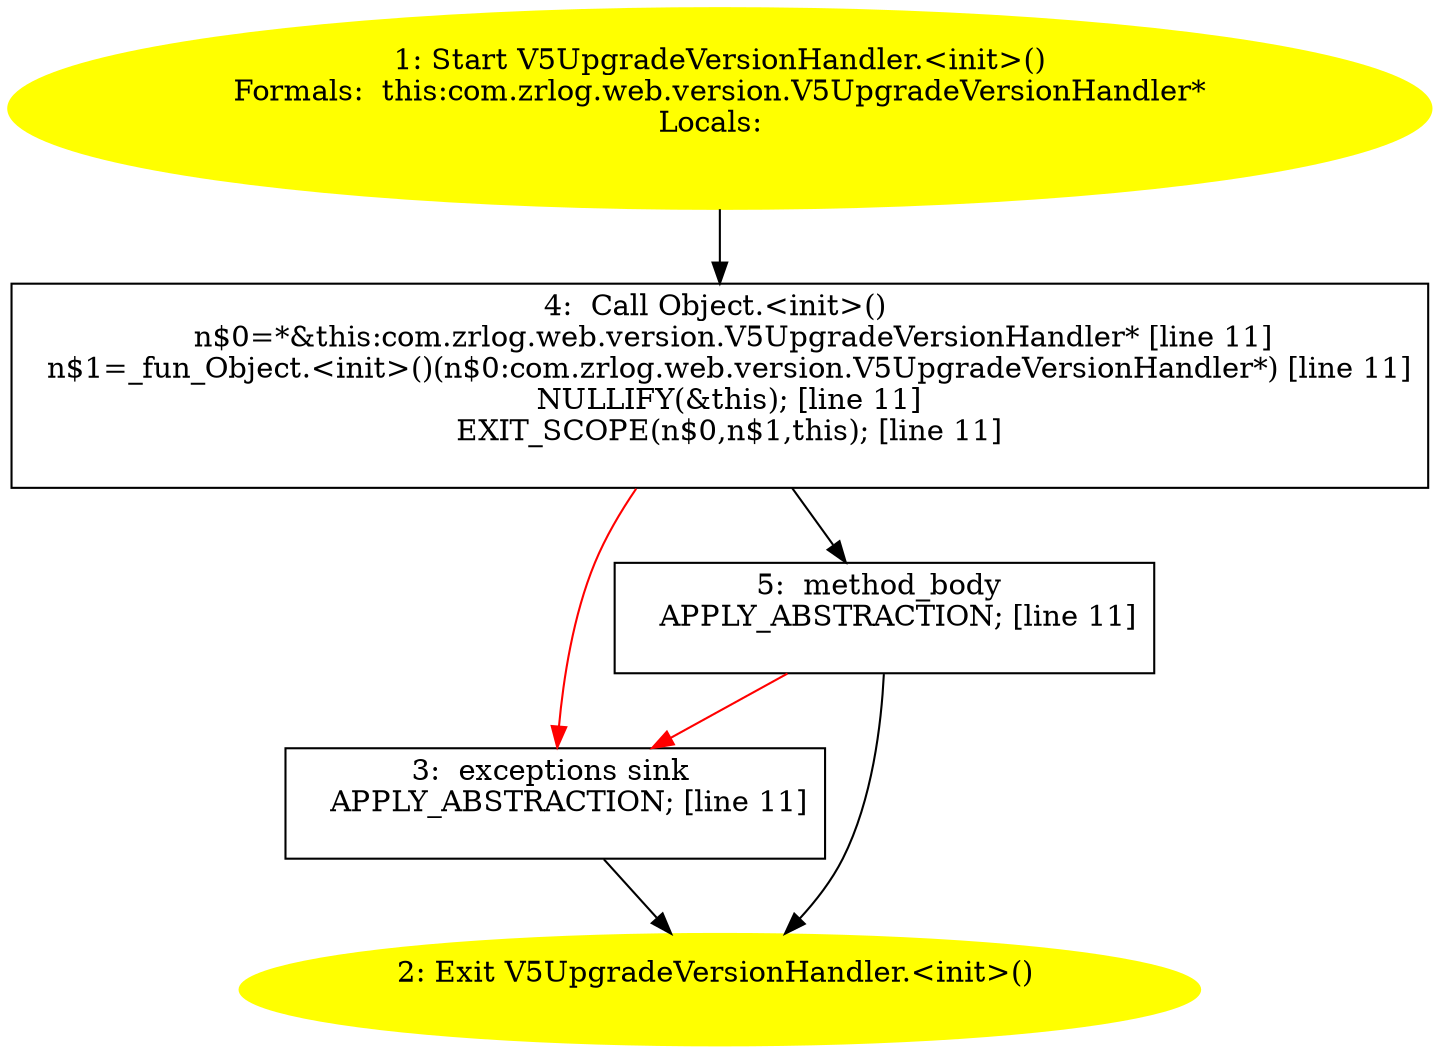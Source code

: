 /* @generated */
digraph cfg {
"com.zrlog.web.version.V5UpgradeVersionHandler.<init>().fc259de302f79fc3d70cd2d26e0308e9_1" [label="1: Start V5UpgradeVersionHandler.<init>()\nFormals:  this:com.zrlog.web.version.V5UpgradeVersionHandler*\nLocals:  \n  " color=yellow style=filled]
	

	 "com.zrlog.web.version.V5UpgradeVersionHandler.<init>().fc259de302f79fc3d70cd2d26e0308e9_1" -> "com.zrlog.web.version.V5UpgradeVersionHandler.<init>().fc259de302f79fc3d70cd2d26e0308e9_4" ;
"com.zrlog.web.version.V5UpgradeVersionHandler.<init>().fc259de302f79fc3d70cd2d26e0308e9_2" [label="2: Exit V5UpgradeVersionHandler.<init>() \n  " color=yellow style=filled]
	

"com.zrlog.web.version.V5UpgradeVersionHandler.<init>().fc259de302f79fc3d70cd2d26e0308e9_3" [label="3:  exceptions sink \n   APPLY_ABSTRACTION; [line 11]\n " shape="box"]
	

	 "com.zrlog.web.version.V5UpgradeVersionHandler.<init>().fc259de302f79fc3d70cd2d26e0308e9_3" -> "com.zrlog.web.version.V5UpgradeVersionHandler.<init>().fc259de302f79fc3d70cd2d26e0308e9_2" ;
"com.zrlog.web.version.V5UpgradeVersionHandler.<init>().fc259de302f79fc3d70cd2d26e0308e9_4" [label="4:  Call Object.<init>() \n   n$0=*&this:com.zrlog.web.version.V5UpgradeVersionHandler* [line 11]\n  n$1=_fun_Object.<init>()(n$0:com.zrlog.web.version.V5UpgradeVersionHandler*) [line 11]\n  NULLIFY(&this); [line 11]\n  EXIT_SCOPE(n$0,n$1,this); [line 11]\n " shape="box"]
	

	 "com.zrlog.web.version.V5UpgradeVersionHandler.<init>().fc259de302f79fc3d70cd2d26e0308e9_4" -> "com.zrlog.web.version.V5UpgradeVersionHandler.<init>().fc259de302f79fc3d70cd2d26e0308e9_5" ;
	 "com.zrlog.web.version.V5UpgradeVersionHandler.<init>().fc259de302f79fc3d70cd2d26e0308e9_4" -> "com.zrlog.web.version.V5UpgradeVersionHandler.<init>().fc259de302f79fc3d70cd2d26e0308e9_3" [color="red" ];
"com.zrlog.web.version.V5UpgradeVersionHandler.<init>().fc259de302f79fc3d70cd2d26e0308e9_5" [label="5:  method_body \n   APPLY_ABSTRACTION; [line 11]\n " shape="box"]
	

	 "com.zrlog.web.version.V5UpgradeVersionHandler.<init>().fc259de302f79fc3d70cd2d26e0308e9_5" -> "com.zrlog.web.version.V5UpgradeVersionHandler.<init>().fc259de302f79fc3d70cd2d26e0308e9_2" ;
	 "com.zrlog.web.version.V5UpgradeVersionHandler.<init>().fc259de302f79fc3d70cd2d26e0308e9_5" -> "com.zrlog.web.version.V5UpgradeVersionHandler.<init>().fc259de302f79fc3d70cd2d26e0308e9_3" [color="red" ];
}
